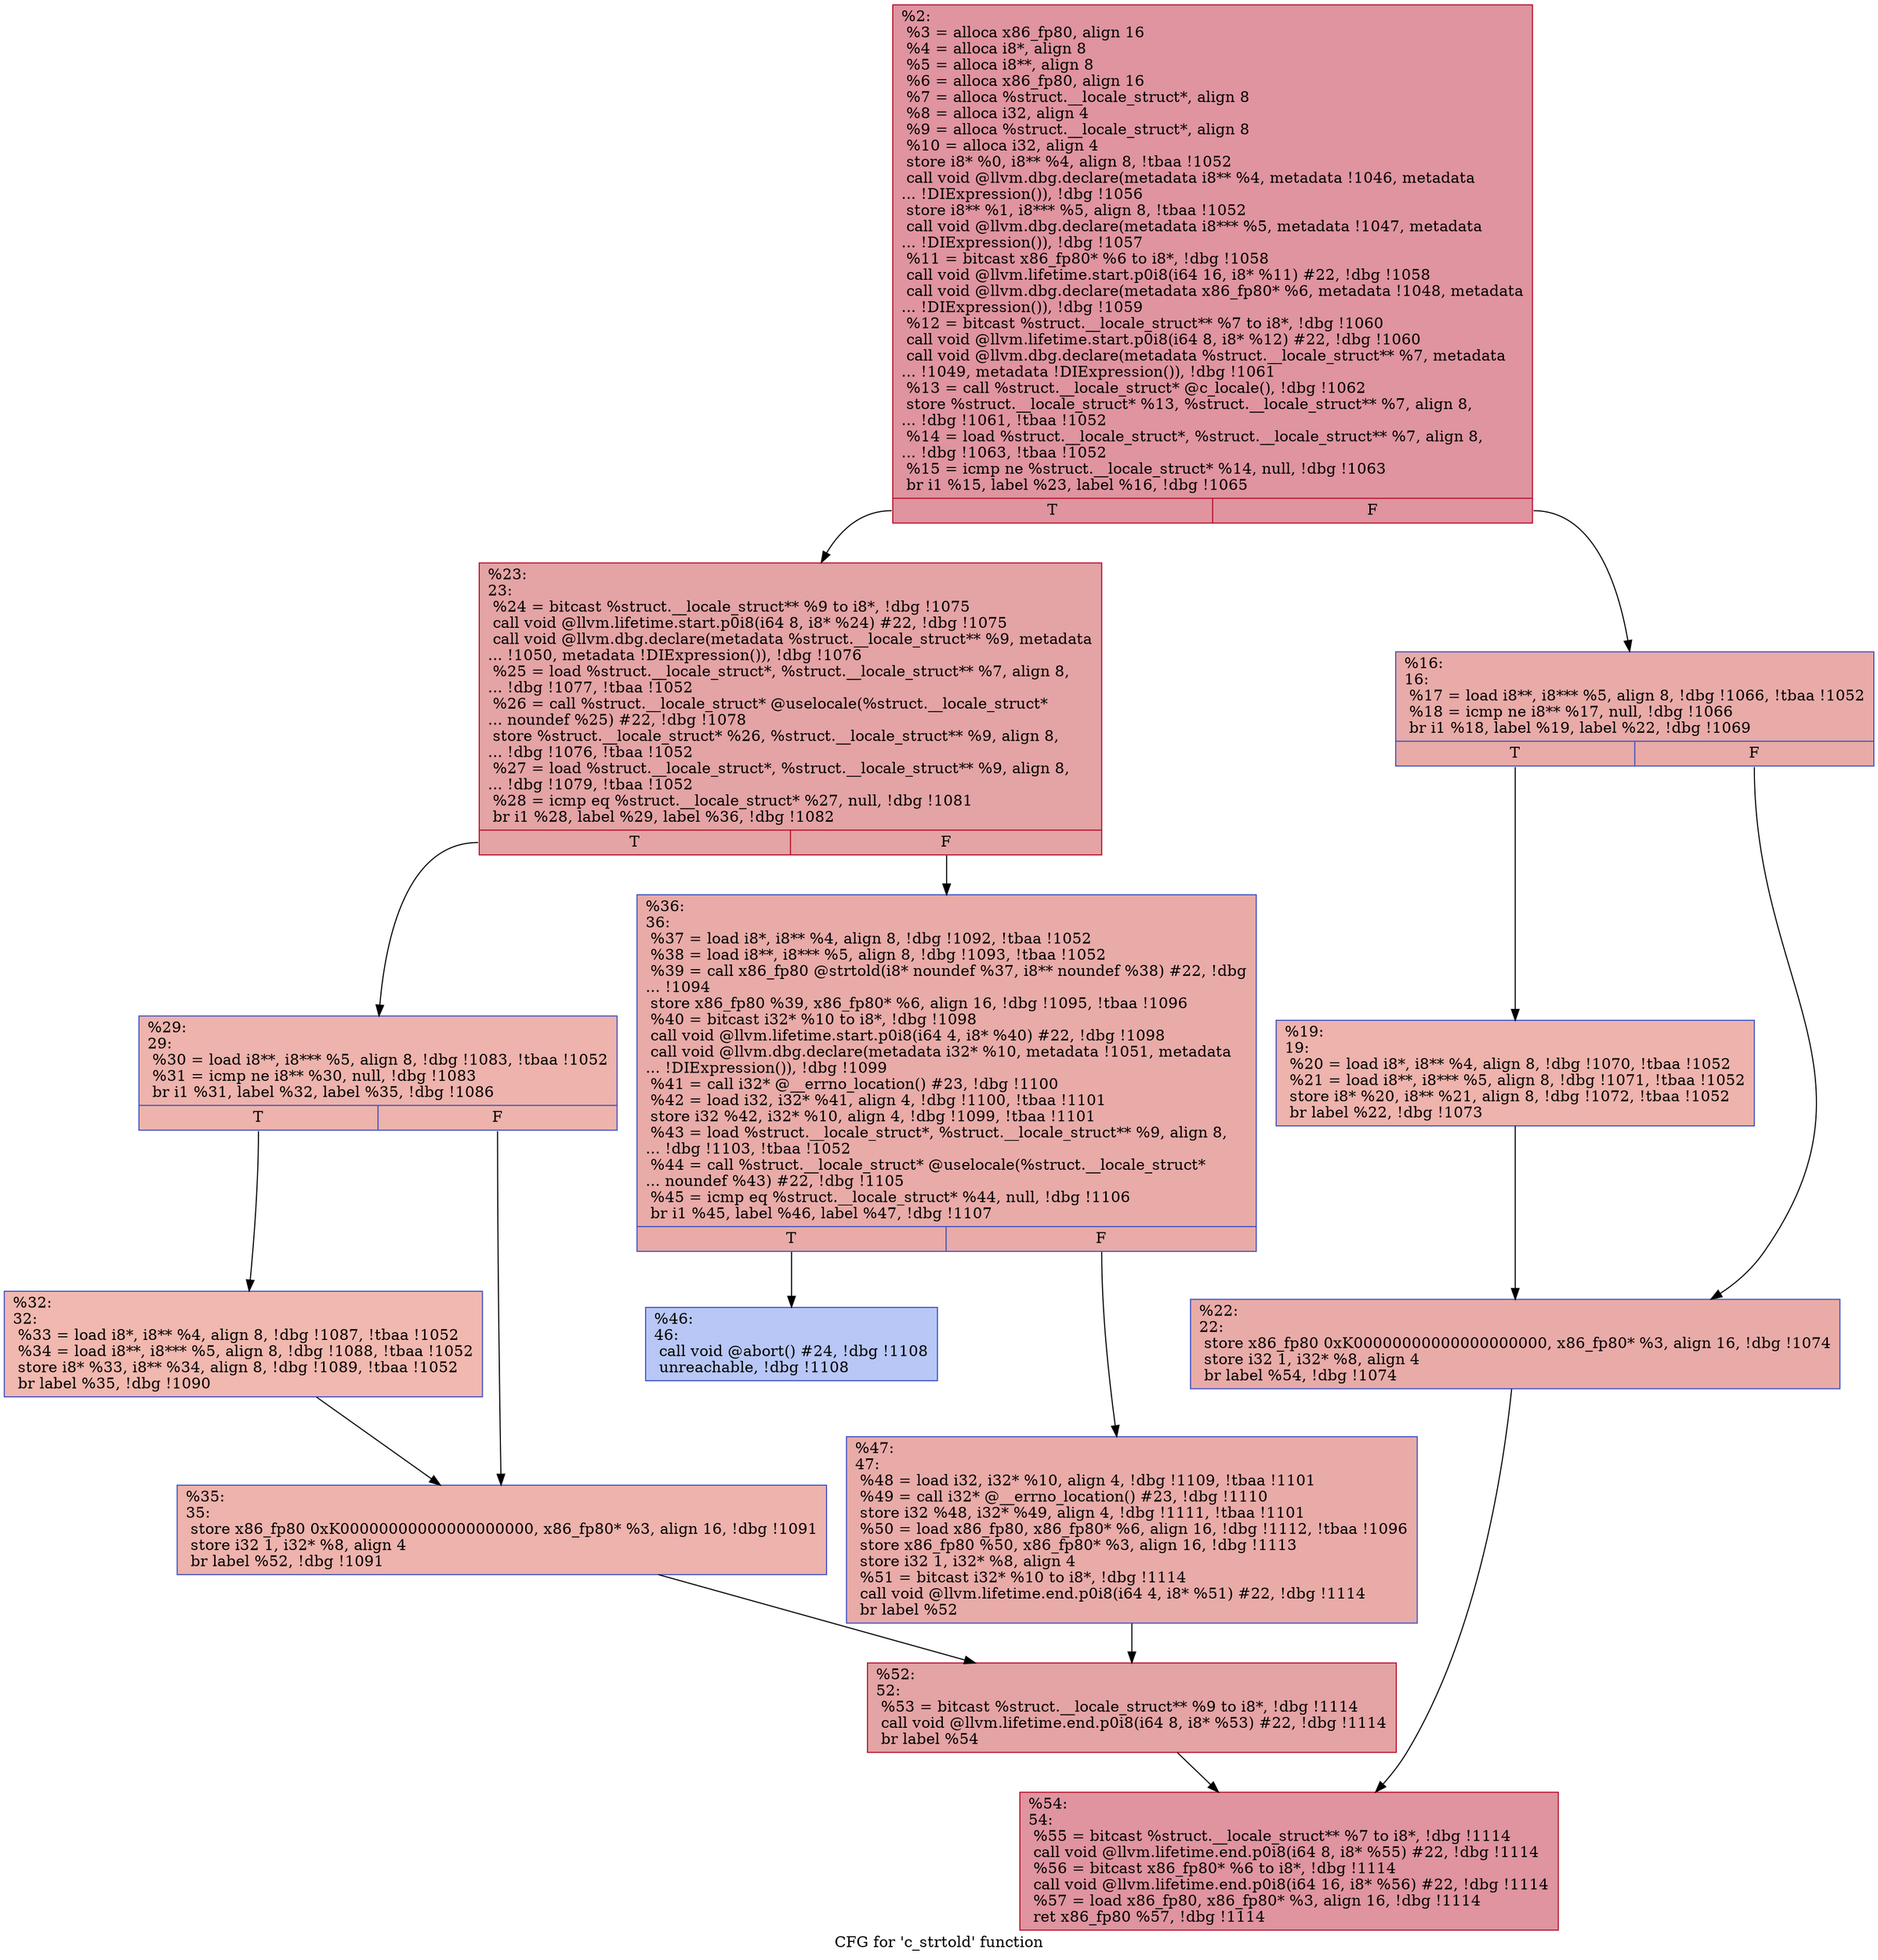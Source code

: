 digraph "CFG for 'c_strtold' function" {
	label="CFG for 'c_strtold' function";

	Node0x1a9ee40 [shape=record,color="#b70d28ff", style=filled, fillcolor="#b70d2870",label="{%2:\l  %3 = alloca x86_fp80, align 16\l  %4 = alloca i8*, align 8\l  %5 = alloca i8**, align 8\l  %6 = alloca x86_fp80, align 16\l  %7 = alloca %struct.__locale_struct*, align 8\l  %8 = alloca i32, align 4\l  %9 = alloca %struct.__locale_struct*, align 8\l  %10 = alloca i32, align 4\l  store i8* %0, i8** %4, align 8, !tbaa !1052\l  call void @llvm.dbg.declare(metadata i8** %4, metadata !1046, metadata\l... !DIExpression()), !dbg !1056\l  store i8** %1, i8*** %5, align 8, !tbaa !1052\l  call void @llvm.dbg.declare(metadata i8*** %5, metadata !1047, metadata\l... !DIExpression()), !dbg !1057\l  %11 = bitcast x86_fp80* %6 to i8*, !dbg !1058\l  call void @llvm.lifetime.start.p0i8(i64 16, i8* %11) #22, !dbg !1058\l  call void @llvm.dbg.declare(metadata x86_fp80* %6, metadata !1048, metadata\l... !DIExpression()), !dbg !1059\l  %12 = bitcast %struct.__locale_struct** %7 to i8*, !dbg !1060\l  call void @llvm.lifetime.start.p0i8(i64 8, i8* %12) #22, !dbg !1060\l  call void @llvm.dbg.declare(metadata %struct.__locale_struct** %7, metadata\l... !1049, metadata !DIExpression()), !dbg !1061\l  %13 = call %struct.__locale_struct* @c_locale(), !dbg !1062\l  store %struct.__locale_struct* %13, %struct.__locale_struct** %7, align 8,\l... !dbg !1061, !tbaa !1052\l  %14 = load %struct.__locale_struct*, %struct.__locale_struct** %7, align 8,\l... !dbg !1063, !tbaa !1052\l  %15 = icmp ne %struct.__locale_struct* %14, null, !dbg !1063\l  br i1 %15, label %23, label %16, !dbg !1065\l|{<s0>T|<s1>F}}"];
	Node0x1a9ee40:s0 -> Node0x1b3d8b0;
	Node0x1a9ee40:s1 -> Node0x1aa0070;
	Node0x1aa0070 [shape=record,color="#3d50c3ff", style=filled, fillcolor="#cc403a70",label="{%16:\l16:                                               \l  %17 = load i8**, i8*** %5, align 8, !dbg !1066, !tbaa !1052\l  %18 = icmp ne i8** %17, null, !dbg !1066\l  br i1 %18, label %19, label %22, !dbg !1069\l|{<s0>T|<s1>F}}"];
	Node0x1aa0070:s0 -> Node0x1b3d810;
	Node0x1aa0070:s1 -> Node0x1b3d860;
	Node0x1b3d810 [shape=record,color="#3d50c3ff", style=filled, fillcolor="#d6524470",label="{%19:\l19:                                               \l  %20 = load i8*, i8** %4, align 8, !dbg !1070, !tbaa !1052\l  %21 = load i8**, i8*** %5, align 8, !dbg !1071, !tbaa !1052\l  store i8* %20, i8** %21, align 8, !dbg !1072, !tbaa !1052\l  br label %22, !dbg !1073\l}"];
	Node0x1b3d810 -> Node0x1b3d860;
	Node0x1b3d860 [shape=record,color="#3d50c3ff", style=filled, fillcolor="#cc403a70",label="{%22:\l22:                                               \l  store x86_fp80 0xK00000000000000000000, x86_fp80* %3, align 16, !dbg !1074\l  store i32 1, i32* %8, align 4\l  br label %54, !dbg !1074\l}"];
	Node0x1b3d860 -> Node0x1b3db30;
	Node0x1b3d8b0 [shape=record,color="#b70d28ff", style=filled, fillcolor="#c32e3170",label="{%23:\l23:                                               \l  %24 = bitcast %struct.__locale_struct** %9 to i8*, !dbg !1075\l  call void @llvm.lifetime.start.p0i8(i64 8, i8* %24) #22, !dbg !1075\l  call void @llvm.dbg.declare(metadata %struct.__locale_struct** %9, metadata\l... !1050, metadata !DIExpression()), !dbg !1076\l  %25 = load %struct.__locale_struct*, %struct.__locale_struct** %7, align 8,\l... !dbg !1077, !tbaa !1052\l  %26 = call %struct.__locale_struct* @uselocale(%struct.__locale_struct*\l... noundef %25) #22, !dbg !1078\l  store %struct.__locale_struct* %26, %struct.__locale_struct** %9, align 8,\l... !dbg !1076, !tbaa !1052\l  %27 = load %struct.__locale_struct*, %struct.__locale_struct** %9, align 8,\l... !dbg !1079, !tbaa !1052\l  %28 = icmp eq %struct.__locale_struct* %27, null, !dbg !1081\l  br i1 %28, label %29, label %36, !dbg !1082\l|{<s0>T|<s1>F}}"];
	Node0x1b3d8b0:s0 -> Node0x1b3d900;
	Node0x1b3d8b0:s1 -> Node0x1b3d9f0;
	Node0x1b3d900 [shape=record,color="#3d50c3ff", style=filled, fillcolor="#d6524470",label="{%29:\l29:                                               \l  %30 = load i8**, i8*** %5, align 8, !dbg !1083, !tbaa !1052\l  %31 = icmp ne i8** %30, null, !dbg !1083\l  br i1 %31, label %32, label %35, !dbg !1086\l|{<s0>T|<s1>F}}"];
	Node0x1b3d900:s0 -> Node0x1b3d950;
	Node0x1b3d900:s1 -> Node0x1b3d9a0;
	Node0x1b3d950 [shape=record,color="#3d50c3ff", style=filled, fillcolor="#dc5d4a70",label="{%32:\l32:                                               \l  %33 = load i8*, i8** %4, align 8, !dbg !1087, !tbaa !1052\l  %34 = load i8**, i8*** %5, align 8, !dbg !1088, !tbaa !1052\l  store i8* %33, i8** %34, align 8, !dbg !1089, !tbaa !1052\l  br label %35, !dbg !1090\l}"];
	Node0x1b3d950 -> Node0x1b3d9a0;
	Node0x1b3d9a0 [shape=record,color="#3d50c3ff", style=filled, fillcolor="#d6524470",label="{%35:\l35:                                               \l  store x86_fp80 0xK00000000000000000000, x86_fp80* %3, align 16, !dbg !1091\l  store i32 1, i32* %8, align 4\l  br label %52, !dbg !1091\l}"];
	Node0x1b3d9a0 -> Node0x1b3dae0;
	Node0x1b3d9f0 [shape=record,color="#3d50c3ff", style=filled, fillcolor="#cc403a70",label="{%36:\l36:                                               \l  %37 = load i8*, i8** %4, align 8, !dbg !1092, !tbaa !1052\l  %38 = load i8**, i8*** %5, align 8, !dbg !1093, !tbaa !1052\l  %39 = call x86_fp80 @strtold(i8* noundef %37, i8** noundef %38) #22, !dbg\l... !1094\l  store x86_fp80 %39, x86_fp80* %6, align 16, !dbg !1095, !tbaa !1096\l  %40 = bitcast i32* %10 to i8*, !dbg !1098\l  call void @llvm.lifetime.start.p0i8(i64 4, i8* %40) #22, !dbg !1098\l  call void @llvm.dbg.declare(metadata i32* %10, metadata !1051, metadata\l... !DIExpression()), !dbg !1099\l  %41 = call i32* @__errno_location() #23, !dbg !1100\l  %42 = load i32, i32* %41, align 4, !dbg !1100, !tbaa !1101\l  store i32 %42, i32* %10, align 4, !dbg !1099, !tbaa !1101\l  %43 = load %struct.__locale_struct*, %struct.__locale_struct** %9, align 8,\l... !dbg !1103, !tbaa !1052\l  %44 = call %struct.__locale_struct* @uselocale(%struct.__locale_struct*\l... noundef %43) #22, !dbg !1105\l  %45 = icmp eq %struct.__locale_struct* %44, null, !dbg !1106\l  br i1 %45, label %46, label %47, !dbg !1107\l|{<s0>T|<s1>F}}"];
	Node0x1b3d9f0:s0 -> Node0x1b3da40;
	Node0x1b3d9f0:s1 -> Node0x1b3da90;
	Node0x1b3da40 [shape=record,color="#3d50c3ff", style=filled, fillcolor="#5f7fe870",label="{%46:\l46:                                               \l  call void @abort() #24, !dbg !1108\l  unreachable, !dbg !1108\l}"];
	Node0x1b3da90 [shape=record,color="#3d50c3ff", style=filled, fillcolor="#cc403a70",label="{%47:\l47:                                               \l  %48 = load i32, i32* %10, align 4, !dbg !1109, !tbaa !1101\l  %49 = call i32* @__errno_location() #23, !dbg !1110\l  store i32 %48, i32* %49, align 4, !dbg !1111, !tbaa !1101\l  %50 = load x86_fp80, x86_fp80* %6, align 16, !dbg !1112, !tbaa !1096\l  store x86_fp80 %50, x86_fp80* %3, align 16, !dbg !1113\l  store i32 1, i32* %8, align 4\l  %51 = bitcast i32* %10 to i8*, !dbg !1114\l  call void @llvm.lifetime.end.p0i8(i64 4, i8* %51) #22, !dbg !1114\l  br label %52\l}"];
	Node0x1b3da90 -> Node0x1b3dae0;
	Node0x1b3dae0 [shape=record,color="#b70d28ff", style=filled, fillcolor="#c32e3170",label="{%52:\l52:                                               \l  %53 = bitcast %struct.__locale_struct** %9 to i8*, !dbg !1114\l  call void @llvm.lifetime.end.p0i8(i64 8, i8* %53) #22, !dbg !1114\l  br label %54\l}"];
	Node0x1b3dae0 -> Node0x1b3db30;
	Node0x1b3db30 [shape=record,color="#b70d28ff", style=filled, fillcolor="#b70d2870",label="{%54:\l54:                                               \l  %55 = bitcast %struct.__locale_struct** %7 to i8*, !dbg !1114\l  call void @llvm.lifetime.end.p0i8(i64 8, i8* %55) #22, !dbg !1114\l  %56 = bitcast x86_fp80* %6 to i8*, !dbg !1114\l  call void @llvm.lifetime.end.p0i8(i64 16, i8* %56) #22, !dbg !1114\l  %57 = load x86_fp80, x86_fp80* %3, align 16, !dbg !1114\l  ret x86_fp80 %57, !dbg !1114\l}"];
}
